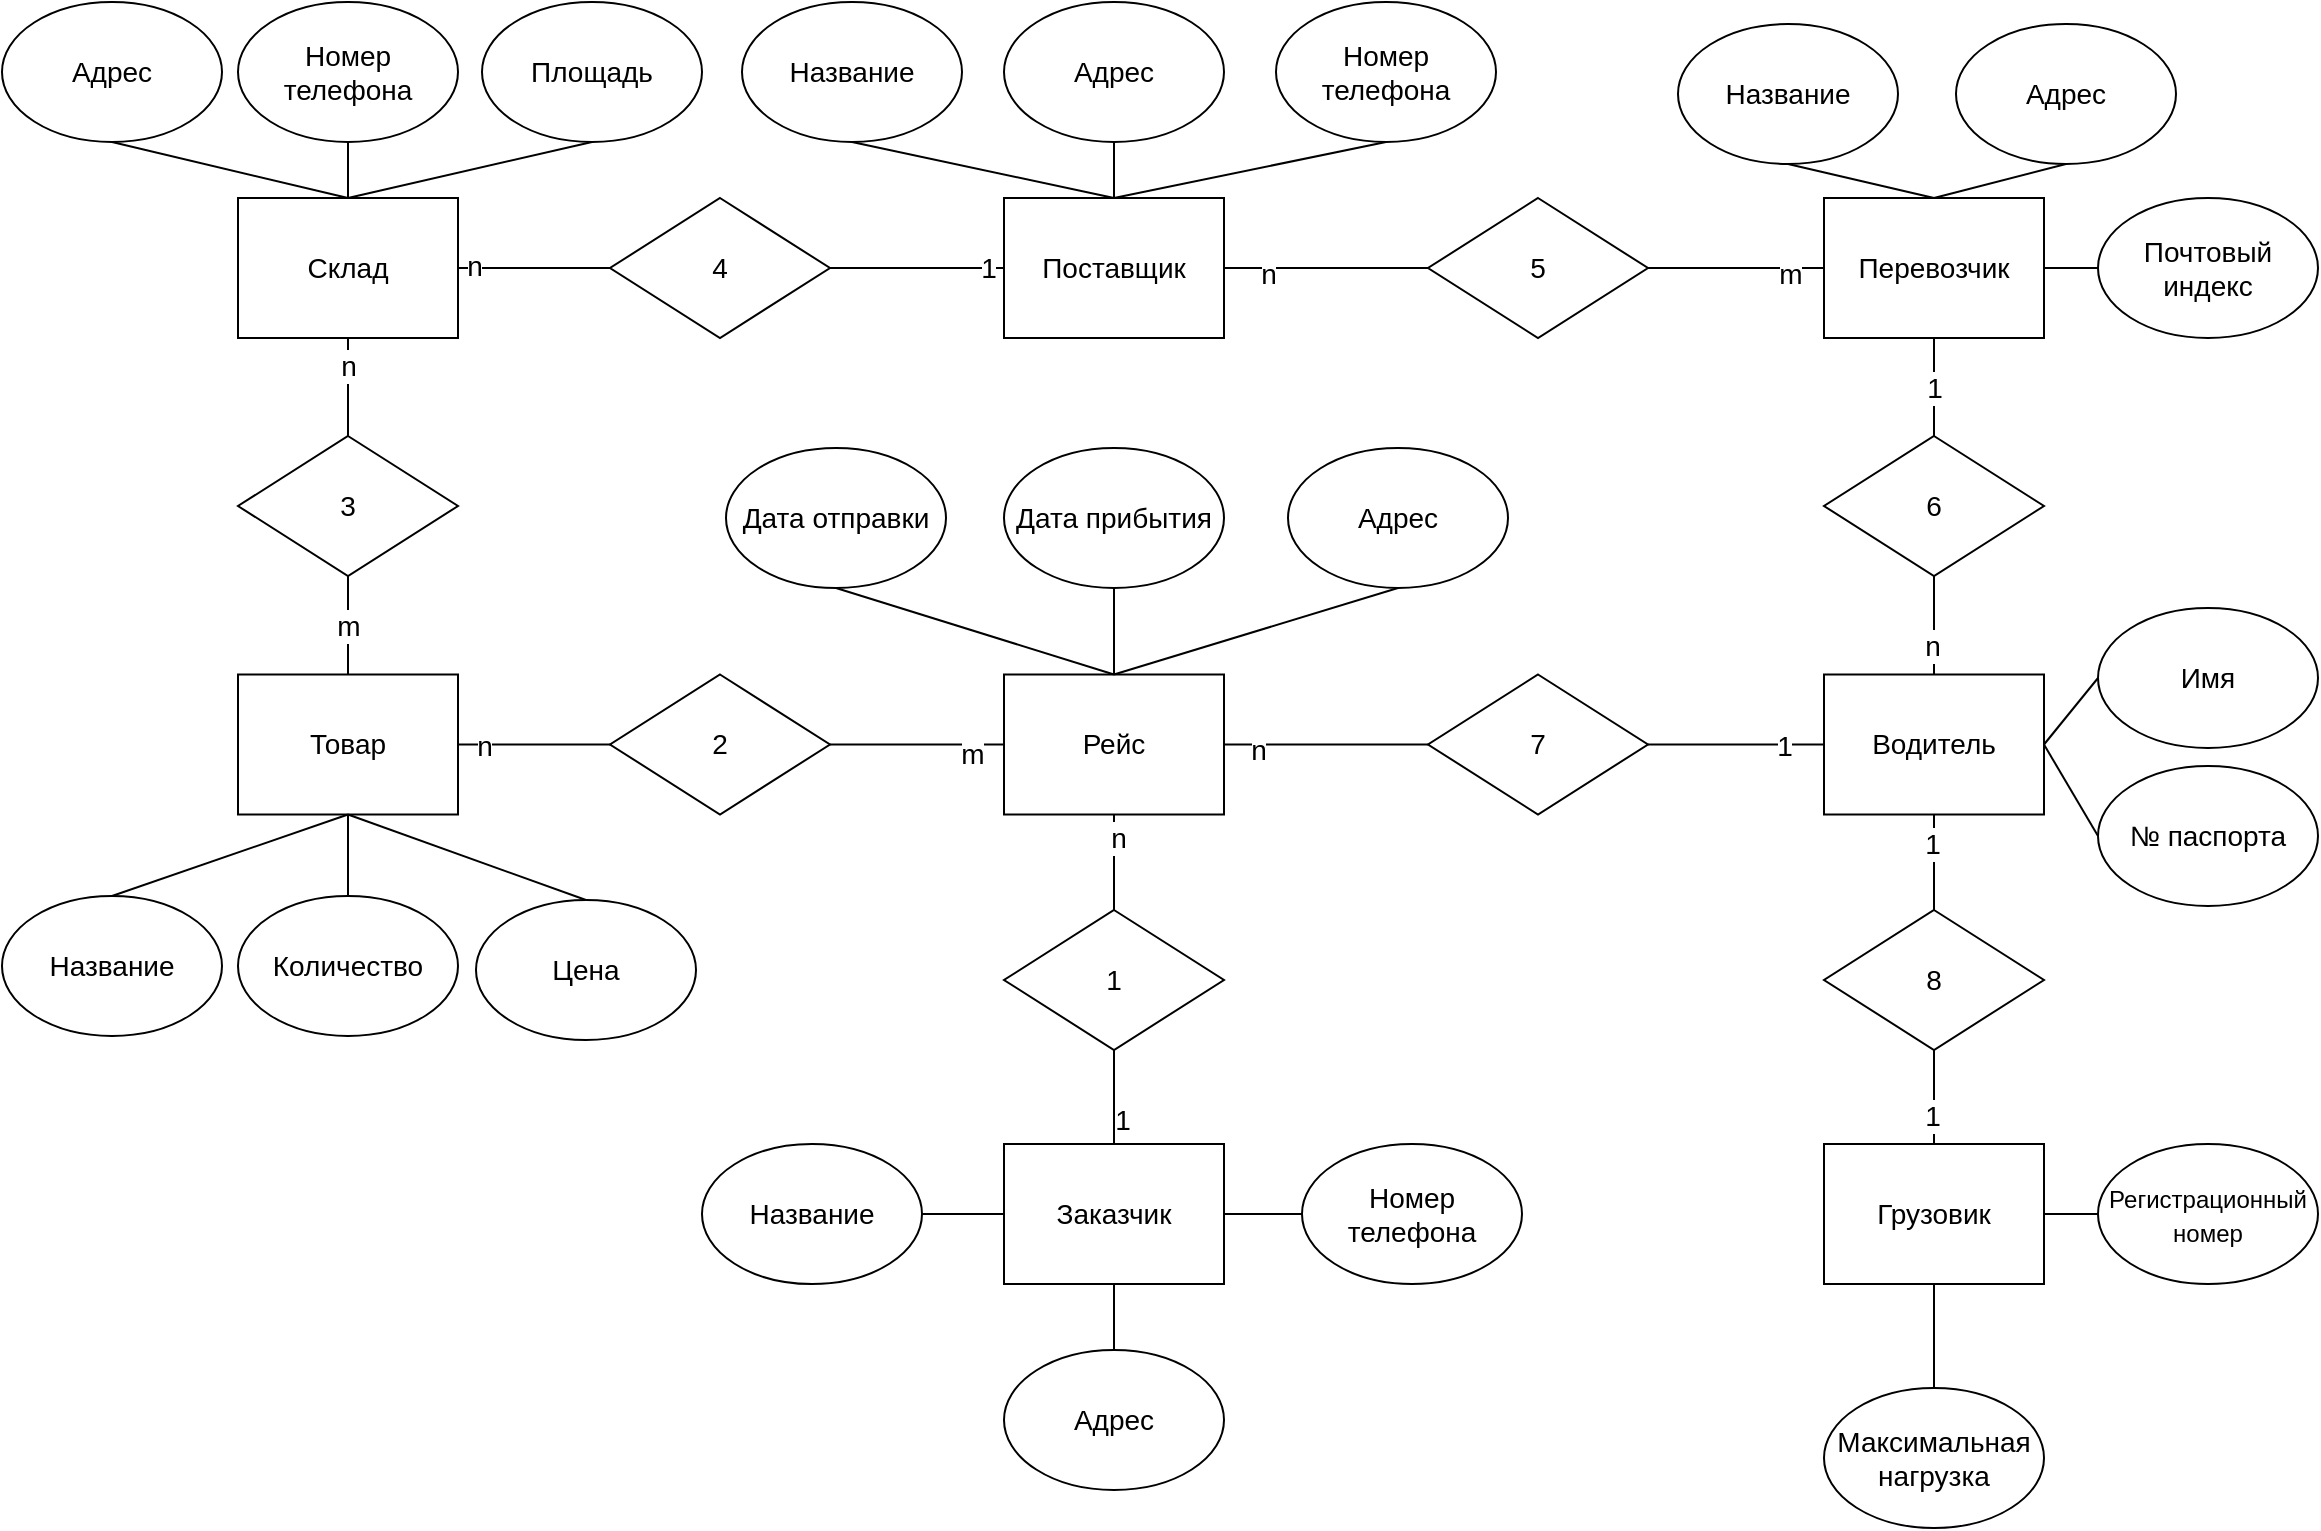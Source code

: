 <mxfile version="20.3.6" type="device"><diagram id="R2lEEEUBdFMjLlhIrx00" name="Page-1"><mxGraphModel dx="1422" dy="789" grid="0" gridSize="10" guides="1" tooltips="1" connect="1" arrows="1" fold="1" page="1" pageScale="1" pageWidth="1169" pageHeight="827" background="none" math="0" shadow="0" extFonts="Permanent Marker^https://fonts.googleapis.com/css?family=Permanent+Marker"><root><mxCell id="0"/><mxCell id="1" parent="0"/><mxCell id="jYvQ9A25troi18uUeP1O-53" style="edgeStyle=none;rounded=1;orthogonalLoop=1;jettySize=auto;html=1;exitX=0.5;exitY=1;exitDx=0;exitDy=0;entryX=0.5;entryY=0;entryDx=0;entryDy=0;strokeColor=default;fontFamily=Helvetica;endArrow=none;endFill=0;fontSize=14;" edge="1" parent="1" source="jYvQ9A25troi18uUeP1O-1" target="jYvQ9A25troi18uUeP1O-14"><mxGeometry relative="1" as="geometry"/></mxCell><mxCell id="jYvQ9A25troi18uUeP1O-1" value="Название" style="ellipse;whiteSpace=wrap;html=1;fontSize=14;" vertex="1" parent="1"><mxGeometry x="375" y="9" width="110" height="70" as="geometry"/></mxCell><mxCell id="jYvQ9A25troi18uUeP1O-34" style="edgeStyle=none;rounded=1;orthogonalLoop=1;jettySize=auto;html=1;exitX=1;exitY=0.5;exitDx=0;exitDy=0;entryX=0;entryY=0.5;entryDx=0;entryDy=0;strokeColor=default;fontFamily=Helvetica;endArrow=none;endFill=0;fontSize=14;" edge="1" parent="1" source="jYvQ9A25troi18uUeP1O-3" target="jYvQ9A25troi18uUeP1O-14"><mxGeometry relative="1" as="geometry"/></mxCell><mxCell id="jYvQ9A25troi18uUeP1O-35" value="1" style="edgeLabel;html=1;align=center;verticalAlign=middle;resizable=0;points=[];fontFamily=Helvetica;fontSize=14;" vertex="1" connectable="0" parent="jYvQ9A25troi18uUeP1O-34"><mxGeometry x="0.805" relative="1" as="geometry"><mxPoint as="offset"/></mxGeometry></mxCell><mxCell id="jYvQ9A25troi18uUeP1O-3" value="4" style="rhombus;whiteSpace=wrap;html=1;fontSize=14;" vertex="1" parent="1"><mxGeometry x="309" y="107" width="110" height="70" as="geometry"/></mxCell><mxCell id="jYvQ9A25troi18uUeP1O-28" style="edgeStyle=none;rounded=1;orthogonalLoop=1;jettySize=auto;html=1;entryX=0;entryY=0.5;entryDx=0;entryDy=0;fontFamily=Helvetica;strokeColor=default;endArrow=none;endFill=0;fontSize=14;" edge="1" parent="1" source="jYvQ9A25troi18uUeP1O-4" target="jYvQ9A25troi18uUeP1O-3"><mxGeometry relative="1" as="geometry"/></mxCell><mxCell id="jYvQ9A25troi18uUeP1O-33" value="n" style="edgeLabel;html=1;align=center;verticalAlign=middle;resizable=0;points=[];fontFamily=Helvetica;fontSize=14;" vertex="1" connectable="0" parent="jYvQ9A25troi18uUeP1O-28"><mxGeometry x="-0.796" y="1" relative="1" as="geometry"><mxPoint as="offset"/></mxGeometry></mxCell><mxCell id="jYvQ9A25troi18uUeP1O-88" style="edgeStyle=none;rounded=1;orthogonalLoop=1;jettySize=auto;html=1;exitX=0.5;exitY=1;exitDx=0;exitDy=0;entryX=0.5;entryY=0;entryDx=0;entryDy=0;strokeColor=default;fontFamily=Helvetica;endArrow=none;endFill=0;fontSize=14;" edge="1" parent="1" source="jYvQ9A25troi18uUeP1O-4" target="jYvQ9A25troi18uUeP1O-22"><mxGeometry relative="1" as="geometry"/></mxCell><mxCell id="jYvQ9A25troi18uUeP1O-92" value="n" style="edgeLabel;html=1;align=center;verticalAlign=middle;resizable=0;points=[];fontFamily=Helvetica;fontSize=14;" vertex="1" connectable="0" parent="jYvQ9A25troi18uUeP1O-88"><mxGeometry x="-0.429" relative="1" as="geometry"><mxPoint as="offset"/></mxGeometry></mxCell><mxCell id="jYvQ9A25troi18uUeP1O-4" value="Склад" style="rounded=0;whiteSpace=wrap;html=1;fontSize=14;" vertex="1" parent="1"><mxGeometry x="123" y="107" width="110" height="70" as="geometry"/></mxCell><mxCell id="jYvQ9A25troi18uUeP1O-87" style="edgeStyle=none;rounded=1;orthogonalLoop=1;jettySize=auto;html=1;exitX=1;exitY=0.5;exitDx=0;exitDy=0;entryX=0;entryY=0.5;entryDx=0;entryDy=0;strokeColor=default;fontFamily=Helvetica;endArrow=none;endFill=0;fontSize=14;" edge="1" parent="1" source="jYvQ9A25troi18uUeP1O-11" target="jYvQ9A25troi18uUeP1O-23"><mxGeometry relative="1" as="geometry"/></mxCell><mxCell id="jYvQ9A25troi18uUeP1O-90" value="n" style="edgeLabel;html=1;align=center;verticalAlign=middle;resizable=0;points=[];fontFamily=Helvetica;fontSize=14;" vertex="1" connectable="0" parent="jYvQ9A25troi18uUeP1O-87"><mxGeometry x="-0.658" relative="1" as="geometry"><mxPoint as="offset"/></mxGeometry></mxCell><mxCell id="jYvQ9A25troi18uUeP1O-11" value="Товар" style="rounded=0;whiteSpace=wrap;html=1;fontSize=14;" vertex="1" parent="1"><mxGeometry x="123" y="345.25" width="110" height="70" as="geometry"/></mxCell><mxCell id="jYvQ9A25troi18uUeP1O-79" style="edgeStyle=none;rounded=1;orthogonalLoop=1;jettySize=auto;html=1;exitX=1;exitY=0.5;exitDx=0;exitDy=0;entryX=0;entryY=0.5;entryDx=0;entryDy=0;strokeColor=default;fontFamily=Helvetica;endArrow=none;endFill=0;fontSize=14;" edge="1" parent="1" source="jYvQ9A25troi18uUeP1O-12" target="jYvQ9A25troi18uUeP1O-18"><mxGeometry relative="1" as="geometry"/></mxCell><mxCell id="jYvQ9A25troi18uUeP1O-80" value="n" style="edgeLabel;html=1;align=center;verticalAlign=middle;resizable=0;points=[];fontFamily=Helvetica;fontSize=14;" vertex="1" connectable="0" parent="jYvQ9A25troi18uUeP1O-79"><mxGeometry x="-0.667" y="-2" relative="1" as="geometry"><mxPoint as="offset"/></mxGeometry></mxCell><mxCell id="jYvQ9A25troi18uUeP1O-82" style="edgeStyle=none;rounded=1;orthogonalLoop=1;jettySize=auto;html=1;exitX=0.5;exitY=1;exitDx=0;exitDy=0;entryX=0.5;entryY=0;entryDx=0;entryDy=0;strokeColor=default;fontFamily=Helvetica;endArrow=none;endFill=0;fontSize=14;" edge="1" parent="1" source="jYvQ9A25troi18uUeP1O-12" target="jYvQ9A25troi18uUeP1O-24"><mxGeometry relative="1" as="geometry"/></mxCell><mxCell id="jYvQ9A25troi18uUeP1O-84" value="n" style="edgeLabel;html=1;align=center;verticalAlign=middle;resizable=0;points=[];fontFamily=Helvetica;fontSize=14;" vertex="1" connectable="0" parent="jYvQ9A25troi18uUeP1O-82"><mxGeometry x="-0.508" y="2" relative="1" as="geometry"><mxPoint as="offset"/></mxGeometry></mxCell><mxCell id="jYvQ9A25troi18uUeP1O-12" value="Рейс" style="rounded=0;whiteSpace=wrap;html=1;fontSize=14;" vertex="1" parent="1"><mxGeometry x="506" y="345.25" width="110" height="70" as="geometry"/></mxCell><mxCell id="jYvQ9A25troi18uUeP1O-97" style="edgeStyle=none;rounded=1;orthogonalLoop=1;jettySize=auto;html=1;exitX=0.5;exitY=1;exitDx=0;exitDy=0;entryX=0.5;entryY=0;entryDx=0;entryDy=0;strokeColor=default;fontFamily=Helvetica;endArrow=none;endFill=0;fontSize=14;" edge="1" parent="1" source="jYvQ9A25troi18uUeP1O-13" target="jYvQ9A25troi18uUeP1O-94"><mxGeometry relative="1" as="geometry"/></mxCell><mxCell id="jYvQ9A25troi18uUeP1O-98" style="edgeStyle=none;rounded=1;orthogonalLoop=1;jettySize=auto;html=1;exitX=1;exitY=0.5;exitDx=0;exitDy=0;entryX=0;entryY=0.5;entryDx=0;entryDy=0;strokeColor=default;fontFamily=Helvetica;endArrow=none;endFill=0;fontSize=14;" edge="1" parent="1" source="jYvQ9A25troi18uUeP1O-13" target="jYvQ9A25troi18uUeP1O-95"><mxGeometry relative="1" as="geometry"/></mxCell><mxCell id="jYvQ9A25troi18uUeP1O-13" value="Заказчик" style="rounded=0;whiteSpace=wrap;html=1;fontSize=14;" vertex="1" parent="1"><mxGeometry x="506" y="580" width="110" height="70" as="geometry"/></mxCell><mxCell id="jYvQ9A25troi18uUeP1O-56" style="edgeStyle=none;rounded=1;orthogonalLoop=1;jettySize=auto;html=1;exitX=1;exitY=0.5;exitDx=0;exitDy=0;entryX=0;entryY=0.5;entryDx=0;entryDy=0;strokeColor=default;fontFamily=Helvetica;endArrow=none;endFill=0;fontSize=14;" edge="1" parent="1" source="jYvQ9A25troi18uUeP1O-14" target="jYvQ9A25troi18uUeP1O-21"><mxGeometry relative="1" as="geometry"/></mxCell><mxCell id="jYvQ9A25troi18uUeP1O-58" value="n" style="edgeLabel;html=1;align=center;verticalAlign=middle;resizable=0;points=[];fontFamily=Helvetica;fontSize=14;" vertex="1" connectable="0" parent="jYvQ9A25troi18uUeP1O-56"><mxGeometry x="-0.569" y="-3" relative="1" as="geometry"><mxPoint as="offset"/></mxGeometry></mxCell><mxCell id="jYvQ9A25troi18uUeP1O-14" value="Поставщик" style="rounded=0;whiteSpace=wrap;html=1;fontSize=14;" vertex="1" parent="1"><mxGeometry x="506" y="107" width="110" height="70" as="geometry"/></mxCell><mxCell id="jYvQ9A25troi18uUeP1O-62" style="edgeStyle=none;rounded=1;orthogonalLoop=1;jettySize=auto;html=1;exitX=1;exitY=0.5;exitDx=0;exitDy=0;entryX=0;entryY=0.5;entryDx=0;entryDy=0;strokeColor=default;fontFamily=Helvetica;endArrow=none;endFill=0;fontSize=14;" edge="1" parent="1" source="jYvQ9A25troi18uUeP1O-15" target="jYvQ9A25troi18uUeP1O-40"><mxGeometry relative="1" as="geometry"/></mxCell><mxCell id="jYvQ9A25troi18uUeP1O-63" value="1" style="edgeStyle=none;rounded=1;orthogonalLoop=1;jettySize=auto;html=1;exitX=0.5;exitY=1;exitDx=0;exitDy=0;entryX=0.5;entryY=0;entryDx=0;entryDy=0;strokeColor=default;fontFamily=Helvetica;endArrow=none;endFill=0;fontSize=14;" edge="1" parent="1" source="jYvQ9A25troi18uUeP1O-15" target="jYvQ9A25troi18uUeP1O-20"><mxGeometry relative="1" as="geometry"/></mxCell><mxCell id="jYvQ9A25troi18uUeP1O-15" value="Перевозчик" style="rounded=0;whiteSpace=wrap;html=1;fontSize=14;" vertex="1" parent="1"><mxGeometry x="916" y="107" width="110" height="70" as="geometry"/></mxCell><mxCell id="jYvQ9A25troi18uUeP1O-69" style="edgeStyle=none;rounded=1;orthogonalLoop=1;jettySize=auto;html=1;exitX=1;exitY=0.5;exitDx=0;exitDy=0;entryX=0;entryY=0.5;entryDx=0;entryDy=0;strokeColor=default;fontFamily=Helvetica;endArrow=none;endFill=0;fontSize=14;" edge="1" parent="1" source="jYvQ9A25troi18uUeP1O-16" target="jYvQ9A25troi18uUeP1O-42"><mxGeometry relative="1" as="geometry"/></mxCell><mxCell id="jYvQ9A25troi18uUeP1O-74" style="edgeStyle=none;rounded=1;orthogonalLoop=1;jettySize=auto;html=1;exitX=0.5;exitY=1;exitDx=0;exitDy=0;entryX=0.5;entryY=0;entryDx=0;entryDy=0;strokeColor=default;fontFamily=Helvetica;endArrow=none;endFill=0;fontSize=14;" edge="1" parent="1" source="jYvQ9A25troi18uUeP1O-16" target="jYvQ9A25troi18uUeP1O-19"><mxGeometry relative="1" as="geometry"/></mxCell><mxCell id="jYvQ9A25troi18uUeP1O-77" value="1" style="edgeLabel;html=1;align=center;verticalAlign=middle;resizable=0;points=[];fontFamily=Helvetica;fontSize=14;" vertex="1" connectable="0" parent="jYvQ9A25troi18uUeP1O-74"><mxGeometry x="-0.424" y="-1" relative="1" as="geometry"><mxPoint as="offset"/></mxGeometry></mxCell><mxCell id="jYvQ9A25troi18uUeP1O-16" value="Водитель" style="rounded=0;whiteSpace=wrap;html=1;fontSize=14;" vertex="1" parent="1"><mxGeometry x="916" y="345.25" width="110" height="70" as="geometry"/></mxCell><mxCell id="jYvQ9A25troi18uUeP1O-73" style="edgeStyle=none;rounded=1;orthogonalLoop=1;jettySize=auto;html=1;exitX=1;exitY=0.5;exitDx=0;exitDy=0;entryX=0;entryY=0.5;entryDx=0;entryDy=0;strokeColor=default;fontFamily=Helvetica;endArrow=none;endFill=0;fontSize=14;" edge="1" parent="1" source="jYvQ9A25troi18uUeP1O-17" target="jYvQ9A25troi18uUeP1O-46"><mxGeometry relative="1" as="geometry"/></mxCell><mxCell id="jYvQ9A25troi18uUeP1O-17" value="Грузовик" style="rounded=0;whiteSpace=wrap;html=1;fontSize=14;" vertex="1" parent="1"><mxGeometry x="916" y="580" width="110" height="70" as="geometry"/></mxCell><mxCell id="jYvQ9A25troi18uUeP1O-78" style="edgeStyle=none;rounded=1;orthogonalLoop=1;jettySize=auto;html=1;exitX=1;exitY=0.5;exitDx=0;exitDy=0;entryX=0;entryY=0.5;entryDx=0;entryDy=0;strokeColor=default;fontFamily=Helvetica;endArrow=none;endFill=0;fontSize=14;" edge="1" parent="1" source="jYvQ9A25troi18uUeP1O-18" target="jYvQ9A25troi18uUeP1O-16"><mxGeometry relative="1" as="geometry"/></mxCell><mxCell id="jYvQ9A25troi18uUeP1O-81" value="1" style="edgeLabel;html=1;align=center;verticalAlign=middle;resizable=0;points=[];fontFamily=Helvetica;fontSize=14;" vertex="1" connectable="0" parent="jYvQ9A25troi18uUeP1O-78"><mxGeometry x="0.545" relative="1" as="geometry"><mxPoint as="offset"/></mxGeometry></mxCell><mxCell id="jYvQ9A25troi18uUeP1O-18" value="7" style="rhombus;whiteSpace=wrap;html=1;fontSize=14;" vertex="1" parent="1"><mxGeometry x="718" y="345.25" width="110" height="70" as="geometry"/></mxCell><mxCell id="jYvQ9A25troi18uUeP1O-75" style="edgeStyle=none;rounded=1;orthogonalLoop=1;jettySize=auto;html=1;exitX=0.5;exitY=1;exitDx=0;exitDy=0;entryX=0.5;entryY=0;entryDx=0;entryDy=0;strokeColor=default;fontFamily=Helvetica;endArrow=none;endFill=0;fontSize=14;" edge="1" parent="1" source="jYvQ9A25troi18uUeP1O-19" target="jYvQ9A25troi18uUeP1O-17"><mxGeometry relative="1" as="geometry"/></mxCell><mxCell id="jYvQ9A25troi18uUeP1O-76" value="1" style="edgeLabel;html=1;align=center;verticalAlign=middle;resizable=0;points=[];fontFamily=Helvetica;fontSize=14;" vertex="1" connectable="0" parent="jYvQ9A25troi18uUeP1O-75"><mxGeometry x="0.404" y="-1" relative="1" as="geometry"><mxPoint as="offset"/></mxGeometry></mxCell><mxCell id="jYvQ9A25troi18uUeP1O-19" value="8" style="rhombus;whiteSpace=wrap;html=1;fontSize=14;" vertex="1" parent="1"><mxGeometry x="916" y="463" width="110" height="70" as="geometry"/></mxCell><mxCell id="jYvQ9A25troi18uUeP1O-64" style="edgeStyle=none;rounded=1;orthogonalLoop=1;jettySize=auto;html=1;exitX=0.5;exitY=1;exitDx=0;exitDy=0;entryX=0.5;entryY=0;entryDx=0;entryDy=0;strokeColor=default;fontFamily=Helvetica;endArrow=none;endFill=0;fontSize=14;" edge="1" parent="1" source="jYvQ9A25troi18uUeP1O-20" target="jYvQ9A25troi18uUeP1O-16"><mxGeometry relative="1" as="geometry"/></mxCell><mxCell id="jYvQ9A25troi18uUeP1O-65" value="n" style="edgeLabel;html=1;align=center;verticalAlign=middle;resizable=0;points=[];fontFamily=Helvetica;fontSize=14;" vertex="1" connectable="0" parent="jYvQ9A25troi18uUeP1O-64"><mxGeometry x="0.421" y="-1" relative="1" as="geometry"><mxPoint as="offset"/></mxGeometry></mxCell><mxCell id="jYvQ9A25troi18uUeP1O-20" value="6" style="rhombus;whiteSpace=wrap;html=1;fontSize=14;" vertex="1" parent="1"><mxGeometry x="916" y="226" width="110" height="70" as="geometry"/></mxCell><mxCell id="jYvQ9A25troi18uUeP1O-57" style="edgeStyle=none;rounded=1;orthogonalLoop=1;jettySize=auto;html=1;exitX=1;exitY=0.5;exitDx=0;exitDy=0;entryX=0;entryY=0.5;entryDx=0;entryDy=0;strokeColor=default;fontFamily=Helvetica;endArrow=none;endFill=0;fontSize=14;" edge="1" parent="1" source="jYvQ9A25troi18uUeP1O-21" target="jYvQ9A25troi18uUeP1O-15"><mxGeometry relative="1" as="geometry"/></mxCell><mxCell id="jYvQ9A25troi18uUeP1O-59" value="m" style="edgeLabel;html=1;align=center;verticalAlign=middle;resizable=0;points=[];fontFamily=Helvetica;fontSize=14;" vertex="1" connectable="0" parent="jYvQ9A25troi18uUeP1O-57"><mxGeometry x="0.614" y="-3" relative="1" as="geometry"><mxPoint as="offset"/></mxGeometry></mxCell><mxCell id="jYvQ9A25troi18uUeP1O-21" value="5" style="rhombus;whiteSpace=wrap;html=1;fontSize=14;" vertex="1" parent="1"><mxGeometry x="718" y="107" width="110" height="70" as="geometry"/></mxCell><mxCell id="jYvQ9A25troi18uUeP1O-89" value="m" style="edgeStyle=none;rounded=1;orthogonalLoop=1;jettySize=auto;html=1;exitX=0.5;exitY=1;exitDx=0;exitDy=0;entryX=0.5;entryY=0;entryDx=0;entryDy=0;strokeColor=default;fontFamily=Helvetica;endArrow=none;endFill=0;fontSize=14;" edge="1" parent="1" source="jYvQ9A25troi18uUeP1O-22" target="jYvQ9A25troi18uUeP1O-11"><mxGeometry relative="1" as="geometry"><Array as="points"><mxPoint x="178" y="328"/></Array></mxGeometry></mxCell><mxCell id="jYvQ9A25troi18uUeP1O-22" value="3" style="rhombus;whiteSpace=wrap;html=1;fontSize=14;" vertex="1" parent="1"><mxGeometry x="123" y="226" width="110" height="70" as="geometry"/></mxCell><mxCell id="jYvQ9A25troi18uUeP1O-86" style="edgeStyle=none;rounded=1;orthogonalLoop=1;jettySize=auto;html=1;exitX=1;exitY=0.5;exitDx=0;exitDy=0;entryX=0;entryY=0.5;entryDx=0;entryDy=0;strokeColor=default;fontFamily=Helvetica;endArrow=none;endFill=0;fontSize=14;" edge="1" parent="1" source="jYvQ9A25troi18uUeP1O-23" target="jYvQ9A25troi18uUeP1O-12"><mxGeometry relative="1" as="geometry"/></mxCell><mxCell id="jYvQ9A25troi18uUeP1O-91" value="m" style="edgeLabel;html=1;align=center;verticalAlign=middle;resizable=0;points=[];fontFamily=Helvetica;fontSize=14;" vertex="1" connectable="0" parent="jYvQ9A25troi18uUeP1O-86"><mxGeometry x="0.632" y="-4" relative="1" as="geometry"><mxPoint as="offset"/></mxGeometry></mxCell><mxCell id="jYvQ9A25troi18uUeP1O-23" value="2" style="rhombus;whiteSpace=wrap;html=1;fontSize=14;" vertex="1" parent="1"><mxGeometry x="309" y="345.25" width="110" height="70" as="geometry"/></mxCell><mxCell id="jYvQ9A25troi18uUeP1O-83" style="edgeStyle=none;rounded=1;orthogonalLoop=1;jettySize=auto;html=1;exitX=0.5;exitY=1;exitDx=0;exitDy=0;entryX=0.5;entryY=0;entryDx=0;entryDy=0;strokeColor=default;fontFamily=Helvetica;endArrow=none;endFill=0;fontSize=14;" edge="1" parent="1" source="jYvQ9A25troi18uUeP1O-24" target="jYvQ9A25troi18uUeP1O-13"><mxGeometry relative="1" as="geometry"/></mxCell><mxCell id="jYvQ9A25troi18uUeP1O-85" value="1" style="edgeLabel;html=1;align=center;verticalAlign=middle;resizable=0;points=[];fontFamily=Helvetica;fontSize=14;" vertex="1" connectable="0" parent="jYvQ9A25troi18uUeP1O-83"><mxGeometry x="0.489" y="4" relative="1" as="geometry"><mxPoint as="offset"/></mxGeometry></mxCell><mxCell id="jYvQ9A25troi18uUeP1O-24" value="1" style="rhombus;whiteSpace=wrap;html=1;fontSize=14;" vertex="1" parent="1"><mxGeometry x="506" y="463" width="110" height="70" as="geometry"/></mxCell><mxCell id="jYvQ9A25troi18uUeP1O-54" style="edgeStyle=none;rounded=1;orthogonalLoop=1;jettySize=auto;html=1;exitX=0.5;exitY=1;exitDx=0;exitDy=0;entryX=0.5;entryY=0;entryDx=0;entryDy=0;strokeColor=default;fontFamily=Helvetica;endArrow=none;endFill=0;fontSize=14;" edge="1" parent="1" source="jYvQ9A25troi18uUeP1O-36" target="jYvQ9A25troi18uUeP1O-14"><mxGeometry relative="1" as="geometry"/></mxCell><mxCell id="jYvQ9A25troi18uUeP1O-36" value="Адрес" style="ellipse;whiteSpace=wrap;html=1;fontSize=14;" vertex="1" parent="1"><mxGeometry x="506" y="9" width="110" height="70" as="geometry"/></mxCell><mxCell id="jYvQ9A25troi18uUeP1O-55" style="edgeStyle=none;rounded=1;orthogonalLoop=1;jettySize=auto;html=1;exitX=0.5;exitY=1;exitDx=0;exitDy=0;entryX=0.5;entryY=0;entryDx=0;entryDy=0;strokeColor=default;fontFamily=Helvetica;endArrow=none;endFill=0;fontSize=14;" edge="1" parent="1" source="jYvQ9A25troi18uUeP1O-37" target="jYvQ9A25troi18uUeP1O-14"><mxGeometry relative="1" as="geometry"/></mxCell><mxCell id="jYvQ9A25troi18uUeP1O-37" value="Номер телефона" style="ellipse;whiteSpace=wrap;html=1;fontSize=14;" vertex="1" parent="1"><mxGeometry x="642" y="9" width="110" height="70" as="geometry"/></mxCell><mxCell id="jYvQ9A25troi18uUeP1O-60" style="edgeStyle=none;rounded=1;orthogonalLoop=1;jettySize=auto;html=1;exitX=0.5;exitY=1;exitDx=0;exitDy=0;entryX=0.5;entryY=0;entryDx=0;entryDy=0;strokeColor=default;fontFamily=Helvetica;endArrow=none;endFill=0;fontSize=14;" edge="1" parent="1" source="jYvQ9A25troi18uUeP1O-38" target="jYvQ9A25troi18uUeP1O-15"><mxGeometry relative="1" as="geometry"/></mxCell><mxCell id="jYvQ9A25troi18uUeP1O-38" value="Название" style="ellipse;whiteSpace=wrap;html=1;fontSize=14;" vertex="1" parent="1"><mxGeometry x="843" y="20" width="110" height="70" as="geometry"/></mxCell><mxCell id="jYvQ9A25troi18uUeP1O-61" style="edgeStyle=none;rounded=1;orthogonalLoop=1;jettySize=auto;html=1;exitX=0.5;exitY=1;exitDx=0;exitDy=0;entryX=0.5;entryY=0;entryDx=0;entryDy=0;strokeColor=default;fontFamily=Helvetica;endArrow=none;endFill=0;fontSize=14;" edge="1" parent="1" source="jYvQ9A25troi18uUeP1O-39" target="jYvQ9A25troi18uUeP1O-15"><mxGeometry relative="1" as="geometry"/></mxCell><mxCell id="jYvQ9A25troi18uUeP1O-39" value="Адрес" style="ellipse;whiteSpace=wrap;html=1;fontSize=14;" vertex="1" parent="1"><mxGeometry x="982" y="20" width="110" height="70" as="geometry"/></mxCell><mxCell id="jYvQ9A25troi18uUeP1O-40" value="Почтовый индекс" style="ellipse;whiteSpace=wrap;html=1;fontSize=14;" vertex="1" parent="1"><mxGeometry x="1053" y="107" width="110" height="70" as="geometry"/></mxCell><mxCell id="jYvQ9A25troi18uUeP1O-42" value="Имя" style="ellipse;whiteSpace=wrap;html=1;fontSize=14;" vertex="1" parent="1"><mxGeometry x="1053" y="312" width="110" height="70" as="geometry"/></mxCell><mxCell id="jYvQ9A25troi18uUeP1O-70" style="edgeStyle=none;rounded=1;orthogonalLoop=1;jettySize=auto;html=1;exitX=0;exitY=0.5;exitDx=0;exitDy=0;entryX=1;entryY=0.5;entryDx=0;entryDy=0;strokeColor=default;fontFamily=Helvetica;endArrow=none;endFill=0;fontSize=14;" edge="1" parent="1" source="jYvQ9A25troi18uUeP1O-43" target="jYvQ9A25troi18uUeP1O-16"><mxGeometry relative="1" as="geometry"/></mxCell><mxCell id="jYvQ9A25troi18uUeP1O-43" value="№ паспорта" style="ellipse;whiteSpace=wrap;html=1;fontSize=14;" vertex="1" parent="1"><mxGeometry x="1053" y="391" width="110" height="70" as="geometry"/></mxCell><mxCell id="jYvQ9A25troi18uUeP1O-72" style="edgeStyle=none;rounded=1;orthogonalLoop=1;jettySize=auto;html=1;exitX=0.5;exitY=0;exitDx=0;exitDy=0;entryX=0.5;entryY=1;entryDx=0;entryDy=0;strokeColor=default;fontFamily=Helvetica;endArrow=none;endFill=0;fontSize=14;" edge="1" parent="1" source="jYvQ9A25troi18uUeP1O-44" target="jYvQ9A25troi18uUeP1O-17"><mxGeometry relative="1" as="geometry"/></mxCell><mxCell id="jYvQ9A25troi18uUeP1O-44" value="Максимальная нагрузка" style="ellipse;whiteSpace=wrap;html=1;fontSize=14;" vertex="1" parent="1"><mxGeometry x="916" y="702" width="110" height="70" as="geometry"/></mxCell><mxCell id="jYvQ9A25troi18uUeP1O-46" value="&lt;font style=&quot;font-size: 12px;&quot;&gt;Регистрационный номер&lt;/font&gt;" style="ellipse;whiteSpace=wrap;html=1;fontSize=14;" vertex="1" parent="1"><mxGeometry x="1053" y="580" width="110" height="70" as="geometry"/></mxCell><mxCell id="jYvQ9A25troi18uUeP1O-50" style="edgeStyle=none;rounded=1;orthogonalLoop=1;jettySize=auto;html=1;exitX=0.5;exitY=1;exitDx=0;exitDy=0;entryX=0.5;entryY=0;entryDx=0;entryDy=0;strokeColor=default;fontFamily=Helvetica;endArrow=none;endFill=0;fontSize=14;" edge="1" parent="1" source="jYvQ9A25troi18uUeP1O-47" target="jYvQ9A25troi18uUeP1O-4"><mxGeometry relative="1" as="geometry"/></mxCell><mxCell id="jYvQ9A25troi18uUeP1O-47" value="Адрес" style="ellipse;whiteSpace=wrap;html=1;fontSize=14;" vertex="1" parent="1"><mxGeometry x="5" y="9" width="110" height="70" as="geometry"/></mxCell><mxCell id="jYvQ9A25troi18uUeP1O-51" style="edgeStyle=none;rounded=1;orthogonalLoop=1;jettySize=auto;html=1;exitX=0.5;exitY=1;exitDx=0;exitDy=0;strokeColor=default;fontFamily=Helvetica;endArrow=none;endFill=0;entryX=0.5;entryY=0;entryDx=0;entryDy=0;fontSize=14;" edge="1" parent="1" source="jYvQ9A25troi18uUeP1O-48" target="jYvQ9A25troi18uUeP1O-4"><mxGeometry relative="1" as="geometry"><mxPoint x="178" y="105" as="targetPoint"/></mxGeometry></mxCell><mxCell id="jYvQ9A25troi18uUeP1O-48" value="Номер телефона" style="ellipse;whiteSpace=wrap;html=1;fontSize=14;" vertex="1" parent="1"><mxGeometry x="123" y="9" width="110" height="70" as="geometry"/></mxCell><mxCell id="jYvQ9A25troi18uUeP1O-52" style="edgeStyle=none;rounded=1;orthogonalLoop=1;jettySize=auto;html=1;exitX=0.5;exitY=1;exitDx=0;exitDy=0;entryX=0.5;entryY=0;entryDx=0;entryDy=0;strokeColor=default;fontFamily=Helvetica;endArrow=none;endFill=0;fontSize=14;" edge="1" parent="1" source="jYvQ9A25troi18uUeP1O-49" target="jYvQ9A25troi18uUeP1O-4"><mxGeometry relative="1" as="geometry"/></mxCell><mxCell id="jYvQ9A25troi18uUeP1O-49" value="Площадь" style="ellipse;whiteSpace=wrap;html=1;fontSize=14;" vertex="1" parent="1"><mxGeometry x="245" y="9" width="110" height="70" as="geometry"/></mxCell><mxCell id="jYvQ9A25troi18uUeP1O-96" style="edgeStyle=none;rounded=1;orthogonalLoop=1;jettySize=auto;html=1;exitX=1;exitY=0.5;exitDx=0;exitDy=0;entryX=0;entryY=0.5;entryDx=0;entryDy=0;strokeColor=default;fontFamily=Helvetica;endArrow=none;endFill=0;fontSize=14;" edge="1" parent="1" source="jYvQ9A25troi18uUeP1O-93" target="jYvQ9A25troi18uUeP1O-13"><mxGeometry relative="1" as="geometry"/></mxCell><mxCell id="jYvQ9A25troi18uUeP1O-93" value="Название" style="ellipse;whiteSpace=wrap;html=1;fontSize=14;" vertex="1" parent="1"><mxGeometry x="355" y="580" width="110" height="70" as="geometry"/></mxCell><mxCell id="jYvQ9A25troi18uUeP1O-94" value="Адрес" style="ellipse;whiteSpace=wrap;html=1;fontSize=14;" vertex="1" parent="1"><mxGeometry x="506" y="683" width="110" height="70" as="geometry"/></mxCell><mxCell id="jYvQ9A25troi18uUeP1O-95" value="Номер телефона" style="ellipse;whiteSpace=wrap;html=1;fontSize=14;" vertex="1" parent="1"><mxGeometry x="655" y="580" width="110" height="70" as="geometry"/></mxCell><mxCell id="jYvQ9A25troi18uUeP1O-102" style="edgeStyle=none;rounded=1;orthogonalLoop=1;jettySize=auto;html=1;exitX=0.5;exitY=1;exitDx=0;exitDy=0;entryX=0.5;entryY=0;entryDx=0;entryDy=0;strokeColor=default;fontFamily=Helvetica;endArrow=none;endFill=0;fontSize=14;" edge="1" parent="1" source="jYvQ9A25troi18uUeP1O-99" target="jYvQ9A25troi18uUeP1O-12"><mxGeometry relative="1" as="geometry"/></mxCell><mxCell id="jYvQ9A25troi18uUeP1O-99" value="Дата отправки" style="ellipse;whiteSpace=wrap;html=1;fontSize=14;" vertex="1" parent="1"><mxGeometry x="367" y="232" width="110" height="70" as="geometry"/></mxCell><mxCell id="jYvQ9A25troi18uUeP1O-103" style="edgeStyle=none;rounded=1;orthogonalLoop=1;jettySize=auto;html=1;exitX=0.5;exitY=1;exitDx=0;exitDy=0;entryX=0.5;entryY=0;entryDx=0;entryDy=0;strokeColor=default;fontFamily=Helvetica;endArrow=none;endFill=0;fontSize=14;" edge="1" parent="1" source="jYvQ9A25troi18uUeP1O-100" target="jYvQ9A25troi18uUeP1O-12"><mxGeometry relative="1" as="geometry"/></mxCell><mxCell id="jYvQ9A25troi18uUeP1O-100" value="Дата прибытия" style="ellipse;whiteSpace=wrap;html=1;fontSize=14;" vertex="1" parent="1"><mxGeometry x="506" y="232" width="110" height="70" as="geometry"/></mxCell><mxCell id="jYvQ9A25troi18uUeP1O-104" style="edgeStyle=none;rounded=1;orthogonalLoop=1;jettySize=auto;html=1;exitX=0.5;exitY=1;exitDx=0;exitDy=0;entryX=0.5;entryY=0;entryDx=0;entryDy=0;strokeColor=default;fontFamily=Helvetica;endArrow=none;endFill=0;fontSize=14;" edge="1" parent="1" source="jYvQ9A25troi18uUeP1O-101" target="jYvQ9A25troi18uUeP1O-12"><mxGeometry relative="1" as="geometry"/></mxCell><mxCell id="jYvQ9A25troi18uUeP1O-101" value="Адрес" style="ellipse;whiteSpace=wrap;html=1;fontSize=14;" vertex="1" parent="1"><mxGeometry x="648" y="232" width="110" height="70" as="geometry"/></mxCell><mxCell id="jYvQ9A25troi18uUeP1O-109" style="edgeStyle=none;rounded=1;orthogonalLoop=1;jettySize=auto;html=1;exitX=0.5;exitY=0;exitDx=0;exitDy=0;entryX=0.5;entryY=1;entryDx=0;entryDy=0;strokeColor=default;fontFamily=Helvetica;endArrow=none;endFill=0;fontSize=14;" edge="1" parent="1" source="jYvQ9A25troi18uUeP1O-105" target="jYvQ9A25troi18uUeP1O-11"><mxGeometry relative="1" as="geometry"/></mxCell><mxCell id="jYvQ9A25troi18uUeP1O-105" value="Количество" style="ellipse;whiteSpace=wrap;html=1;fontSize=14;" vertex="1" parent="1"><mxGeometry x="123" y="456" width="110" height="70" as="geometry"/></mxCell><mxCell id="jYvQ9A25troi18uUeP1O-108" style="edgeStyle=none;rounded=1;orthogonalLoop=1;jettySize=auto;html=1;exitX=0.5;exitY=0;exitDx=0;exitDy=0;entryX=0.5;entryY=1;entryDx=0;entryDy=0;strokeColor=default;fontFamily=Helvetica;endArrow=none;endFill=0;fontSize=14;" edge="1" parent="1" source="jYvQ9A25troi18uUeP1O-106" target="jYvQ9A25troi18uUeP1O-11"><mxGeometry relative="1" as="geometry"/></mxCell><mxCell id="jYvQ9A25troi18uUeP1O-106" value="Название" style="ellipse;whiteSpace=wrap;html=1;fontSize=14;" vertex="1" parent="1"><mxGeometry x="5" y="456" width="110" height="70" as="geometry"/></mxCell><mxCell id="jYvQ9A25troi18uUeP1O-110" style="edgeStyle=none;rounded=1;orthogonalLoop=1;jettySize=auto;html=1;exitX=0.5;exitY=0;exitDx=0;exitDy=0;entryX=0.5;entryY=1;entryDx=0;entryDy=0;strokeColor=default;fontFamily=Helvetica;endArrow=none;endFill=0;fontSize=14;" edge="1" parent="1" source="jYvQ9A25troi18uUeP1O-107" target="jYvQ9A25troi18uUeP1O-11"><mxGeometry relative="1" as="geometry"/></mxCell><mxCell id="jYvQ9A25troi18uUeP1O-107" value="Цена" style="ellipse;whiteSpace=wrap;html=1;fontSize=14;" vertex="1" parent="1"><mxGeometry x="242" y="458" width="110" height="70" as="geometry"/></mxCell></root></mxGraphModel></diagram></mxfile>